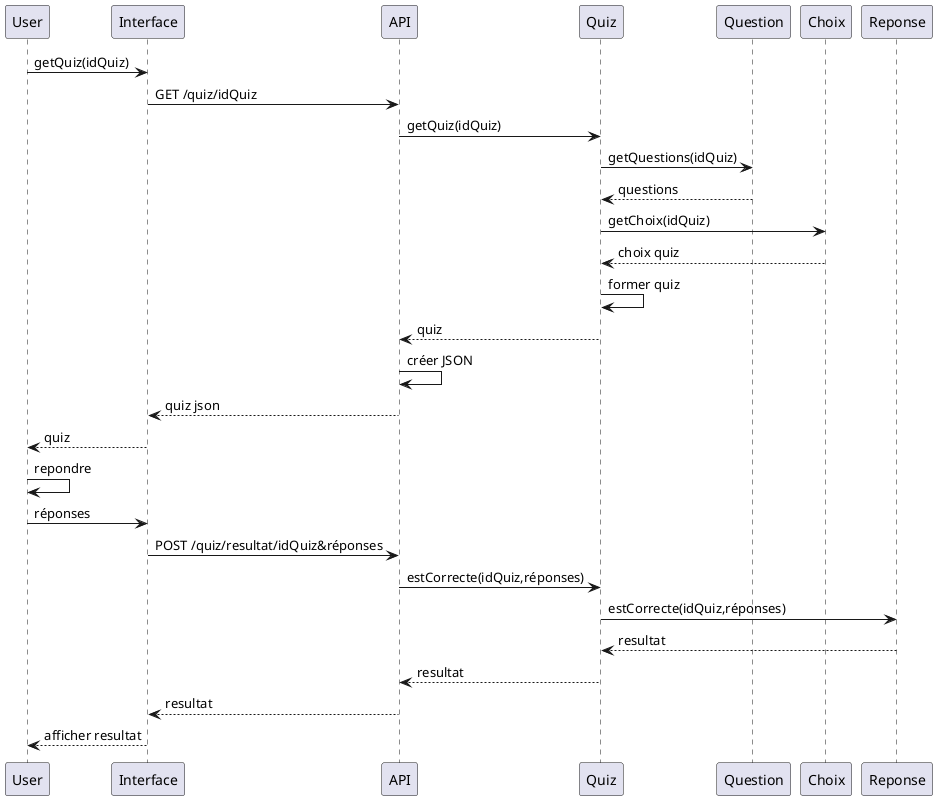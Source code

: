 @startuml feature_quiz

User -> Interface : getQuiz(idQuiz)
Interface -> API: GET /quiz/idQuiz
API -> Quiz : getQuiz(idQuiz)
Quiz -> Question : getQuestions(idQuiz)
Quiz <-- Question : questions
Quiz -> Choix : getChoix(idQuiz)
Quiz <-- Choix : choix quiz
Quiz -> Quiz : former quiz
API <-- Quiz : quiz
API -> API : créer JSON
Interface <-- API : quiz json
User <-- Interface : quiz
User -> User : repondre
User -> Interface : réponses
Interface -> API : POST /quiz/resultat/idQuiz&réponses
API -> Quiz : estCorrecte(idQuiz,réponses)
Quiz -> Reponse : estCorrecte(idQuiz,réponses)
Quiz <-- Reponse : resultat
API <-- Quiz : resultat
Interface <-- API : resultat
User <-- Interface : afficher resultat


@enduml
